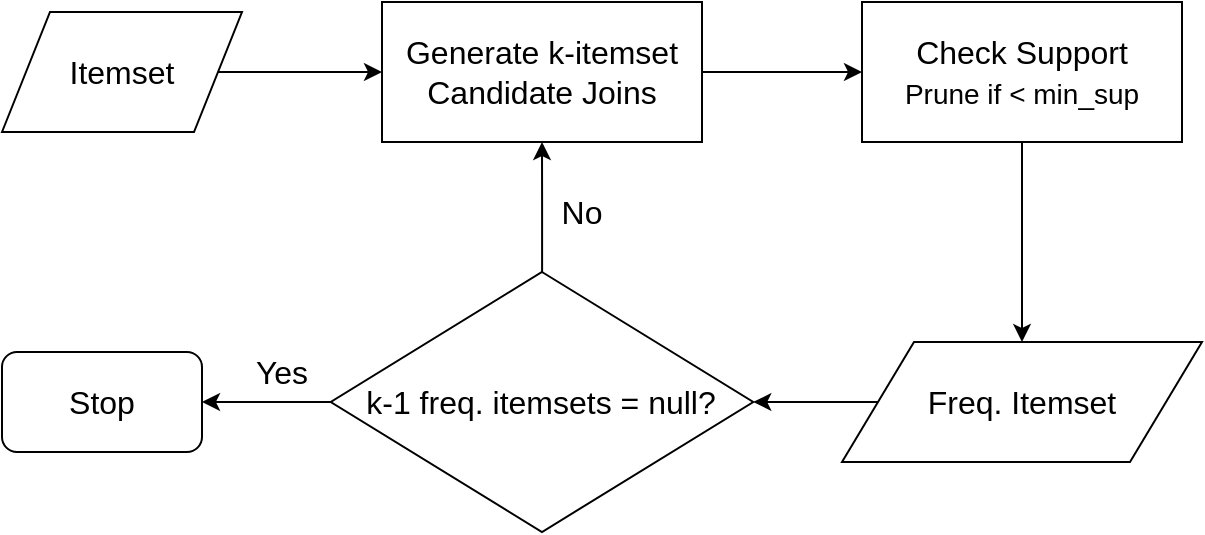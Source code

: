 <mxfile version="12.4.2" type="device" pages="1"><diagram id="3nows-NA2LiuRv_tUTG1" name="Page-1"><mxGraphModel dx="1038" dy="616" grid="1" gridSize="10" guides="1" tooltips="1" connect="1" arrows="1" fold="1" page="1" pageScale="1" pageWidth="850" pageHeight="1100" math="0" shadow="0"><root><mxCell id="0"/><mxCell id="1" parent="0"/><mxCell id="c-rWKPWVUDRO2joUR560-5" value="" style="edgeStyle=orthogonalEdgeStyle;rounded=0;orthogonalLoop=1;jettySize=auto;html=1;" edge="1" parent="1" target="c-rWKPWVUDRO2joUR560-4"><mxGeometry relative="1" as="geometry"><mxPoint x="280" y="120" as="sourcePoint"/></mxGeometry></mxCell><mxCell id="c-rWKPWVUDRO2joUR560-18" value="" style="edgeStyle=orthogonalEdgeStyle;rounded=0;orthogonalLoop=1;jettySize=auto;html=1;fontSize=16;" edge="1" parent="1" source="c-rWKPWVUDRO2joUR560-13" target="c-rWKPWVUDRO2joUR560-16"><mxGeometry relative="1" as="geometry"><mxPoint x="300" y="180" as="targetPoint"/></mxGeometry></mxCell><mxCell id="c-rWKPWVUDRO2joUR560-13" value="Itemset" style="shape=parallelogram;perimeter=parallelogramPerimeter;whiteSpace=wrap;html=1;fontSize=16;align=center;" vertex="1" parent="1"><mxGeometry x="80" y="40" width="120" height="60" as="geometry"/></mxCell><mxCell id="c-rWKPWVUDRO2joUR560-22" value="" style="edgeStyle=orthogonalEdgeStyle;rounded=0;orthogonalLoop=1;jettySize=auto;html=1;fontSize=16;" edge="1" parent="1" source="c-rWKPWVUDRO2joUR560-16" target="c-rWKPWVUDRO2joUR560-21"><mxGeometry relative="1" as="geometry"/></mxCell><mxCell id="c-rWKPWVUDRO2joUR560-16" value="Generate k-itemset&lt;br&gt;Candidate Joins" style="rounded=0;whiteSpace=wrap;html=1;fontSize=16;align=center;" vertex="1" parent="1"><mxGeometry x="270" y="35" width="160" height="70" as="geometry"/></mxCell><mxCell id="c-rWKPWVUDRO2joUR560-24" value="" style="edgeStyle=orthogonalEdgeStyle;rounded=0;orthogonalLoop=1;jettySize=auto;html=1;fontSize=16;" edge="1" parent="1" source="c-rWKPWVUDRO2joUR560-21" target="c-rWKPWVUDRO2joUR560-23"><mxGeometry relative="1" as="geometry"/></mxCell><mxCell id="c-rWKPWVUDRO2joUR560-21" value="Check Support&lt;br&gt;&lt;font style=&quot;font-size: 14px&quot;&gt;Prune if &amp;lt; min_sup&lt;/font&gt;" style="rounded=0;whiteSpace=wrap;html=1;fontSize=16;align=center;" vertex="1" parent="1"><mxGeometry x="510" y="35" width="160" height="70" as="geometry"/></mxCell><mxCell id="c-rWKPWVUDRO2joUR560-33" value="" style="edgeStyle=orthogonalEdgeStyle;rounded=0;orthogonalLoop=1;jettySize=auto;html=1;fontSize=16;" edge="1" parent="1" source="c-rWKPWVUDRO2joUR560-23" target="c-rWKPWVUDRO2joUR560-32"><mxGeometry relative="1" as="geometry"/></mxCell><mxCell id="c-rWKPWVUDRO2joUR560-23" value="Freq. Itemset" style="shape=parallelogram;perimeter=parallelogramPerimeter;whiteSpace=wrap;html=1;fontSize=16;align=center;" vertex="1" parent="1"><mxGeometry x="500" y="205" width="180" height="60" as="geometry"/></mxCell><mxCell id="c-rWKPWVUDRO2joUR560-39" value="" style="edgeStyle=orthogonalEdgeStyle;rounded=0;orthogonalLoop=1;jettySize=auto;html=1;fontSize=16;" edge="1" parent="1" source="c-rWKPWVUDRO2joUR560-32" target="c-rWKPWVUDRO2joUR560-36"><mxGeometry relative="1" as="geometry"/></mxCell><mxCell id="c-rWKPWVUDRO2joUR560-40" value="" style="edgeStyle=orthogonalEdgeStyle;rounded=0;orthogonalLoop=1;jettySize=auto;html=1;fontSize=16;" edge="1" parent="1" source="c-rWKPWVUDRO2joUR560-32" target="c-rWKPWVUDRO2joUR560-16"><mxGeometry relative="1" as="geometry"/></mxCell><mxCell id="c-rWKPWVUDRO2joUR560-32" value="k-1 freq. itemsets = null?" style="rhombus;whiteSpace=wrap;html=1;fontSize=16;align=center;" vertex="1" parent="1"><mxGeometry x="244.38" y="170" width="211.25" height="130" as="geometry"/></mxCell><mxCell id="c-rWKPWVUDRO2joUR560-36" value="Stop" style="rounded=1;whiteSpace=wrap;html=1;fontSize=16;align=center;" vertex="1" parent="1"><mxGeometry x="80" y="210" width="100" height="50" as="geometry"/></mxCell><mxCell id="c-rWKPWVUDRO2joUR560-41" value="No" style="text;html=1;strokeColor=none;fillColor=none;align=center;verticalAlign=middle;whiteSpace=wrap;rounded=0;fontSize=16;" vertex="1" parent="1"><mxGeometry x="350" y="130" width="40" height="20" as="geometry"/></mxCell><mxCell id="c-rWKPWVUDRO2joUR560-42" value="Yes" style="text;html=1;strokeColor=none;fillColor=none;align=center;verticalAlign=middle;whiteSpace=wrap;rounded=0;fontSize=16;" vertex="1" parent="1"><mxGeometry x="200" y="210" width="40" height="20" as="geometry"/></mxCell></root></mxGraphModel></diagram></mxfile>